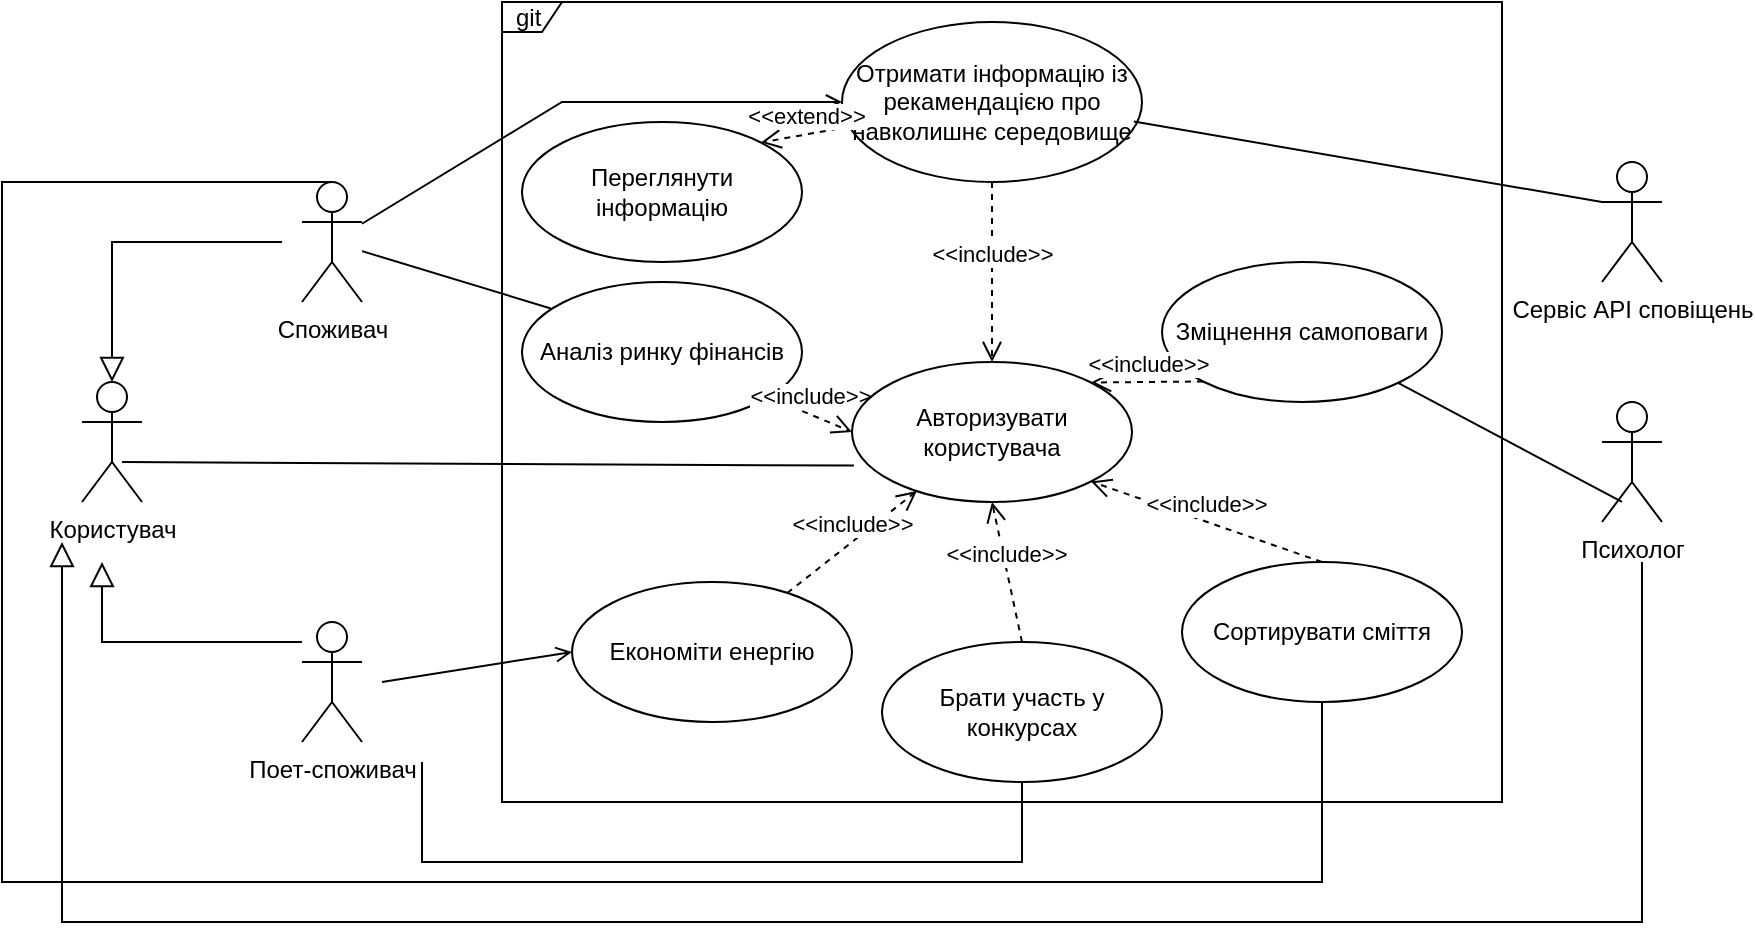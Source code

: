 <mxfile version="21.8.2" type="github">
  <diagram id="C5RBs43oDa-KdzZeNtuy" name="Page-1">
    <mxGraphModel dx="2063" dy="559" grid="1" gridSize="10" guides="1" tooltips="1" connect="1" arrows="1" fold="1" page="1" pageScale="1" pageWidth="827" pageHeight="1169" math="0" shadow="0">
      <root>
        <mxCell id="WIyWlLk6GJQsqaUBKTNV-0" />
        <mxCell id="WIyWlLk6GJQsqaUBKTNV-1" parent="WIyWlLk6GJQsqaUBKTNV-0" />
        <mxCell id="HAlKXmDzrB93N0-EfDcC-2" value="git&amp;nbsp;" style="shape=umlFrame;whiteSpace=wrap;html=1;width=30;height=15;" parent="WIyWlLk6GJQsqaUBKTNV-1" vertex="1">
          <mxGeometry x="200" y="80" width="500" height="400" as="geometry" />
        </mxCell>
        <mxCell id="zkfFHV4jXpPFQw0GAbJ--16" value="" style="endArrow=block;endSize=10;endFill=0;shadow=0;strokeWidth=1;rounded=0;edgeStyle=elbowEdgeStyle;elbow=vertical;" parent="WIyWlLk6GJQsqaUBKTNV-1" edge="1">
          <mxGeometry width="160" relative="1" as="geometry">
            <mxPoint x="100" y="400" as="sourcePoint" />
            <mxPoint y="360" as="targetPoint" />
            <Array as="points">
              <mxPoint x="35" y="400" />
            </Array>
          </mxGeometry>
        </mxCell>
        <mxCell id="zkfFHV4jXpPFQw0GAbJ--26" value="" style="endArrow=open;shadow=0;strokeWidth=1;rounded=0;endFill=1;elbow=vertical;entryX=0;entryY=0.5;entryDx=0;entryDy=0;" parent="WIyWlLk6GJQsqaUBKTNV-1" source="HAlKXmDzrB93N0-EfDcC-4" target="HAlKXmDzrB93N0-EfDcC-1" edge="1">
          <mxGeometry x="0.5" y="41" relative="1" as="geometry">
            <mxPoint x="160" y="310" as="sourcePoint" />
            <mxPoint x="160" y="380" as="targetPoint" />
            <mxPoint x="-40" y="32" as="offset" />
            <Array as="points">
              <mxPoint x="230" y="130" />
            </Array>
          </mxGeometry>
        </mxCell>
        <mxCell id="HAlKXmDzrB93N0-EfDcC-0" value="Сервіс API сповіщень" style="shape=umlActor;verticalLabelPosition=bottom;verticalAlign=top;html=1;" parent="WIyWlLk6GJQsqaUBKTNV-1" vertex="1">
          <mxGeometry x="750" y="160" width="30" height="60" as="geometry" />
        </mxCell>
        <mxCell id="HAlKXmDzrB93N0-EfDcC-1" value="Отримати інформацію із&lt;br&gt;рекамендацією про навколишнє середовище" style="ellipse;whiteSpace=wrap;html=1;" parent="WIyWlLk6GJQsqaUBKTNV-1" vertex="1">
          <mxGeometry x="370" y="90" width="150" height="80" as="geometry" />
        </mxCell>
        <mxCell id="HAlKXmDzrB93N0-EfDcC-4" value="Споживач" style="shape=umlActor;verticalLabelPosition=bottom;verticalAlign=top;html=1;" parent="WIyWlLk6GJQsqaUBKTNV-1" vertex="1">
          <mxGeometry x="100" y="170" width="30" height="60" as="geometry" />
        </mxCell>
        <mxCell id="HAlKXmDzrB93N0-EfDcC-6" value="Поет-споживач" style="shape=umlActor;verticalLabelPosition=bottom;verticalAlign=top;html=1;" parent="WIyWlLk6GJQsqaUBKTNV-1" vertex="1">
          <mxGeometry x="100" y="390" width="30" height="60" as="geometry" />
        </mxCell>
        <mxCell id="HAlKXmDzrB93N0-EfDcC-7" value="" style="endArrow=open;shadow=0;strokeWidth=1;rounded=0;endFill=1;elbow=vertical;entryX=0;entryY=0.5;entryDx=0;entryDy=0;" parent="WIyWlLk6GJQsqaUBKTNV-1" target="HAlKXmDzrB93N0-EfDcC-8" edge="1">
          <mxGeometry x="0.5" y="41" relative="1" as="geometry">
            <mxPoint x="140" y="419.996" as="sourcePoint" />
            <mxPoint x="329.02" y="434.81" as="targetPoint" />
            <mxPoint x="-40" y="32" as="offset" />
          </mxGeometry>
        </mxCell>
        <mxCell id="HAlKXmDzrB93N0-EfDcC-8" value="Економіти енергію" style="ellipse;whiteSpace=wrap;html=1;" parent="WIyWlLk6GJQsqaUBKTNV-1" vertex="1">
          <mxGeometry x="235" y="370" width="140" height="70" as="geometry" />
        </mxCell>
        <mxCell id="WbjszZyxLFySHewX1BDN-3" value="Користувач" style="shape=umlActor;verticalLabelPosition=bottom;verticalAlign=top;html=1;" parent="WIyWlLk6GJQsqaUBKTNV-1" vertex="1">
          <mxGeometry x="-10" y="270" width="30" height="60" as="geometry" />
        </mxCell>
        <mxCell id="WbjszZyxLFySHewX1BDN-8" value="" style="endArrow=block;endSize=10;endFill=0;shadow=0;strokeWidth=1;rounded=0;edgeStyle=elbowEdgeStyle;elbow=vertical;entryX=0.5;entryY=0;entryDx=0;entryDy=0;entryPerimeter=0;" parent="WIyWlLk6GJQsqaUBKTNV-1" target="WbjszZyxLFySHewX1BDN-3" edge="1">
          <mxGeometry width="160" relative="1" as="geometry">
            <mxPoint x="90" y="200" as="sourcePoint" />
            <mxPoint x="40" y="260" as="targetPoint" />
            <Array as="points">
              <mxPoint x="70" y="200" />
            </Array>
          </mxGeometry>
        </mxCell>
        <mxCell id="WbjszZyxLFySHewX1BDN-11" value="Переглянути інформацію" style="ellipse;whiteSpace=wrap;html=1;" parent="WIyWlLk6GJQsqaUBKTNV-1" vertex="1">
          <mxGeometry x="210" y="140" width="140" height="70" as="geometry" />
        </mxCell>
        <mxCell id="WbjszZyxLFySHewX1BDN-12" value="Брати участь у конкурсах" style="ellipse;whiteSpace=wrap;html=1;" parent="WIyWlLk6GJQsqaUBKTNV-1" vertex="1">
          <mxGeometry x="390" y="400" width="140" height="70" as="geometry" />
        </mxCell>
        <mxCell id="WbjszZyxLFySHewX1BDN-14" value="Зміцнення самоповаги" style="ellipse;whiteSpace=wrap;html=1;" parent="WIyWlLk6GJQsqaUBKTNV-1" vertex="1">
          <mxGeometry x="530" y="210" width="140" height="70" as="geometry" />
        </mxCell>
        <mxCell id="WbjszZyxLFySHewX1BDN-15" value="Психолог" style="shape=umlActor;verticalLabelPosition=bottom;verticalAlign=top;html=1;" parent="WIyWlLk6GJQsqaUBKTNV-1" vertex="1">
          <mxGeometry x="750" y="280" width="30" height="60" as="geometry" />
        </mxCell>
        <mxCell id="WbjszZyxLFySHewX1BDN-17" value="Аналіз ринку фінансів" style="ellipse;whiteSpace=wrap;html=1;" parent="WIyWlLk6GJQsqaUBKTNV-1" vertex="1">
          <mxGeometry x="210" y="220" width="140" height="70" as="geometry" />
        </mxCell>
        <mxCell id="f1oy8qKzSN7gV6_Jh2f9-0" value="" style="endArrow=none;html=1;rounded=0;entryX=0.333;entryY=0.833;entryDx=0;entryDy=0;entryPerimeter=0;" parent="WIyWlLk6GJQsqaUBKTNV-1" source="WbjszZyxLFySHewX1BDN-14" target="WbjszZyxLFySHewX1BDN-15" edge="1">
          <mxGeometry width="50" height="50" relative="1" as="geometry">
            <mxPoint x="450" y="390" as="sourcePoint" />
            <mxPoint x="500" y="340" as="targetPoint" />
          </mxGeometry>
        </mxCell>
        <mxCell id="f1oy8qKzSN7gV6_Jh2f9-2" value="&amp;lt;&amp;lt;extend&amp;gt;&amp;gt;" style="html=1;verticalAlign=bottom;endArrow=open;dashed=1;endSize=8;curved=0;rounded=0;entryX=1;entryY=0;entryDx=0;entryDy=0;" parent="WIyWlLk6GJQsqaUBKTNV-1" source="HAlKXmDzrB93N0-EfDcC-1" target="WbjszZyxLFySHewX1BDN-11" edge="1">
          <mxGeometry relative="1" as="geometry">
            <mxPoint x="510" y="370" as="sourcePoint" />
            <mxPoint x="430" y="370" as="targetPoint" />
          </mxGeometry>
        </mxCell>
        <mxCell id="f1oy8qKzSN7gV6_Jh2f9-3" value="&amp;lt;&amp;lt;include&amp;gt;&amp;gt;" style="html=1;verticalAlign=bottom;endArrow=open;dashed=1;endSize=8;curved=0;rounded=0;" parent="WIyWlLk6GJQsqaUBKTNV-1" source="HAlKXmDzrB93N0-EfDcC-8" edge="1">
          <mxGeometry relative="1" as="geometry">
            <mxPoint x="510" y="370" as="sourcePoint" />
            <mxPoint x="407.419" y="324.528" as="targetPoint" />
          </mxGeometry>
        </mxCell>
        <mxCell id="f1oy8qKzSN7gV6_Jh2f9-6" value="" style="endArrow=none;html=1;rounded=0;exitX=2;exitY=1.167;exitDx=0;exitDy=0;exitPerimeter=0;entryX=0.5;entryY=1;entryDx=0;entryDy=0;" parent="WIyWlLk6GJQsqaUBKTNV-1" source="HAlKXmDzrB93N0-EfDcC-6" target="WbjszZyxLFySHewX1BDN-12" edge="1">
          <mxGeometry width="50" height="50" relative="1" as="geometry">
            <mxPoint x="450" y="390" as="sourcePoint" />
            <mxPoint x="480" y="520" as="targetPoint" />
            <Array as="points">
              <mxPoint x="160" y="490" />
              <mxPoint x="160" y="510" />
              <mxPoint x="460" y="510" />
            </Array>
          </mxGeometry>
        </mxCell>
        <mxCell id="f1oy8qKzSN7gV6_Jh2f9-7" value="" style="endArrow=none;html=1;rounded=0;entryX=0;entryY=0.333;entryDx=0;entryDy=0;entryPerimeter=0;exitX=0.973;exitY=0.622;exitDx=0;exitDy=0;exitPerimeter=0;" parent="WIyWlLk6GJQsqaUBKTNV-1" source="HAlKXmDzrB93N0-EfDcC-1" target="HAlKXmDzrB93N0-EfDcC-0" edge="1">
          <mxGeometry width="50" height="50" relative="1" as="geometry">
            <mxPoint x="450" y="390" as="sourcePoint" />
            <mxPoint x="500" y="340" as="targetPoint" />
          </mxGeometry>
        </mxCell>
        <mxCell id="f1oy8qKzSN7gV6_Jh2f9-8" value="" style="endArrow=none;html=1;rounded=0;entryX=0.103;entryY=0.189;entryDx=0;entryDy=0;entryPerimeter=0;" parent="WIyWlLk6GJQsqaUBKTNV-1" source="HAlKXmDzrB93N0-EfDcC-4" target="WbjszZyxLFySHewX1BDN-17" edge="1">
          <mxGeometry width="50" height="50" relative="1" as="geometry">
            <mxPoint x="450" y="390" as="sourcePoint" />
            <mxPoint x="500" y="340" as="targetPoint" />
          </mxGeometry>
        </mxCell>
        <mxCell id="f1oy8qKzSN7gV6_Jh2f9-9" value="&amp;lt;&amp;lt;include&amp;gt;&amp;gt;" style="html=1;verticalAlign=bottom;endArrow=open;dashed=1;endSize=8;curved=0;rounded=0;exitX=0.5;exitY=1;exitDx=0;exitDy=0;entryX=0.5;entryY=0;entryDx=0;entryDy=0;" parent="WIyWlLk6GJQsqaUBKTNV-1" source="HAlKXmDzrB93N0-EfDcC-1" edge="1">
          <mxGeometry relative="1" as="geometry">
            <mxPoint x="510" y="370" as="sourcePoint" />
            <mxPoint x="445" y="260" as="targetPoint" />
          </mxGeometry>
        </mxCell>
        <mxCell id="f1oy8qKzSN7gV6_Jh2f9-10" value="&amp;lt;&amp;lt;include&amp;gt;&amp;gt;" style="html=1;verticalAlign=bottom;endArrow=open;dashed=1;endSize=8;curved=0;rounded=0;entryX=0;entryY=0.5;entryDx=0;entryDy=0;" parent="WIyWlLk6GJQsqaUBKTNV-1" source="WbjszZyxLFySHewX1BDN-17" edge="1">
          <mxGeometry relative="1" as="geometry">
            <mxPoint x="510" y="370" as="sourcePoint" />
            <mxPoint x="375" y="295" as="targetPoint" />
          </mxGeometry>
        </mxCell>
        <mxCell id="f1oy8qKzSN7gV6_Jh2f9-13" value="" style="endArrow=none;html=1;rounded=0;exitX=0.667;exitY=0.667;exitDx=0;exitDy=0;exitPerimeter=0;entryX=0.007;entryY=0.74;entryDx=0;entryDy=0;entryPerimeter=0;" parent="WIyWlLk6GJQsqaUBKTNV-1" source="WbjszZyxLFySHewX1BDN-3" edge="1">
          <mxGeometry width="50" height="50" relative="1" as="geometry">
            <mxPoint x="450" y="290" as="sourcePoint" />
            <mxPoint x="375.98" y="311.8" as="targetPoint" />
          </mxGeometry>
        </mxCell>
        <mxCell id="f1oy8qKzSN7gV6_Jh2f9-14" value="&amp;lt;&amp;lt;include&amp;gt;&amp;gt;" style="html=1;verticalAlign=bottom;endArrow=open;dashed=1;endSize=8;curved=0;rounded=0;exitX=0.5;exitY=0;exitDx=0;exitDy=0;entryX=0.5;entryY=1;entryDx=0;entryDy=0;" parent="WIyWlLk6GJQsqaUBKTNV-1" source="WbjszZyxLFySHewX1BDN-12" edge="1">
          <mxGeometry relative="1" as="geometry">
            <mxPoint x="510" y="270" as="sourcePoint" />
            <mxPoint x="445" y="330" as="targetPoint" />
          </mxGeometry>
        </mxCell>
        <mxCell id="f1oy8qKzSN7gV6_Jh2f9-16" value="Сортирувати сміття" style="ellipse;whiteSpace=wrap;html=1;" parent="WIyWlLk6GJQsqaUBKTNV-1" vertex="1">
          <mxGeometry x="540" y="360" width="140" height="70" as="geometry" />
        </mxCell>
        <mxCell id="f1oy8qKzSN7gV6_Jh2f9-17" value="" style="endArrow=none;html=1;rounded=0;exitX=0.5;exitY=0;exitDx=0;exitDy=0;exitPerimeter=0;entryX=0.5;entryY=1;entryDx=0;entryDy=0;" parent="WIyWlLk6GJQsqaUBKTNV-1" source="HAlKXmDzrB93N0-EfDcC-4" target="f1oy8qKzSN7gV6_Jh2f9-16" edge="1">
          <mxGeometry width="50" height="50" relative="1" as="geometry">
            <mxPoint x="450" y="290" as="sourcePoint" />
            <mxPoint x="610" y="520" as="targetPoint" />
            <Array as="points">
              <mxPoint x="-50" y="170" />
              <mxPoint x="-50" y="520" />
              <mxPoint x="610" y="520" />
            </Array>
          </mxGeometry>
        </mxCell>
        <mxCell id="f1oy8qKzSN7gV6_Jh2f9-18" value="&amp;lt;&amp;lt;include&amp;gt;&amp;gt;" style="html=1;verticalAlign=bottom;endArrow=open;dashed=1;endSize=8;curved=0;rounded=0;exitX=0.5;exitY=0;exitDx=0;exitDy=0;entryX=1;entryY=1;entryDx=0;entryDy=0;" parent="WIyWlLk6GJQsqaUBKTNV-1" source="f1oy8qKzSN7gV6_Jh2f9-16" edge="1">
          <mxGeometry relative="1" as="geometry">
            <mxPoint x="510" y="370" as="sourcePoint" />
            <mxPoint x="494.497" y="319.749" as="targetPoint" />
          </mxGeometry>
        </mxCell>
        <mxCell id="f1oy8qKzSN7gV6_Jh2f9-19" value="" style="endArrow=block;endSize=10;endFill=0;shadow=0;strokeWidth=1;rounded=0;edgeStyle=elbowEdgeStyle;elbow=vertical;" parent="WIyWlLk6GJQsqaUBKTNV-1" edge="1">
          <mxGeometry width="160" relative="1" as="geometry">
            <mxPoint x="770" y="360" as="sourcePoint" />
            <mxPoint x="-20" y="350" as="targetPoint" />
            <Array as="points">
              <mxPoint x="70" y="540" />
              <mxPoint x="745" y="510" />
            </Array>
          </mxGeometry>
        </mxCell>
        <mxCell id="f1oy8qKzSN7gV6_Jh2f9-21" value="&amp;lt;&amp;lt;include&amp;gt;&amp;gt;" style="html=1;verticalAlign=bottom;endArrow=open;dashed=1;endSize=8;curved=0;rounded=0;exitX=0;exitY=1;exitDx=0;exitDy=0;entryX=1;entryY=0;entryDx=0;entryDy=0;" parent="WIyWlLk6GJQsqaUBKTNV-1" source="WbjszZyxLFySHewX1BDN-14" edge="1">
          <mxGeometry relative="1" as="geometry">
            <mxPoint x="510" y="370" as="sourcePoint" />
            <mxPoint x="494.497" y="270.251" as="targetPoint" />
          </mxGeometry>
        </mxCell>
        <mxCell id="XlzwA4QqeqvNoU-2iZDr-0" value="Авторизувати користувача" style="ellipse;whiteSpace=wrap;html=1;" vertex="1" parent="WIyWlLk6GJQsqaUBKTNV-1">
          <mxGeometry x="375" y="260" width="140" height="70" as="geometry" />
        </mxCell>
      </root>
    </mxGraphModel>
  </diagram>
</mxfile>
